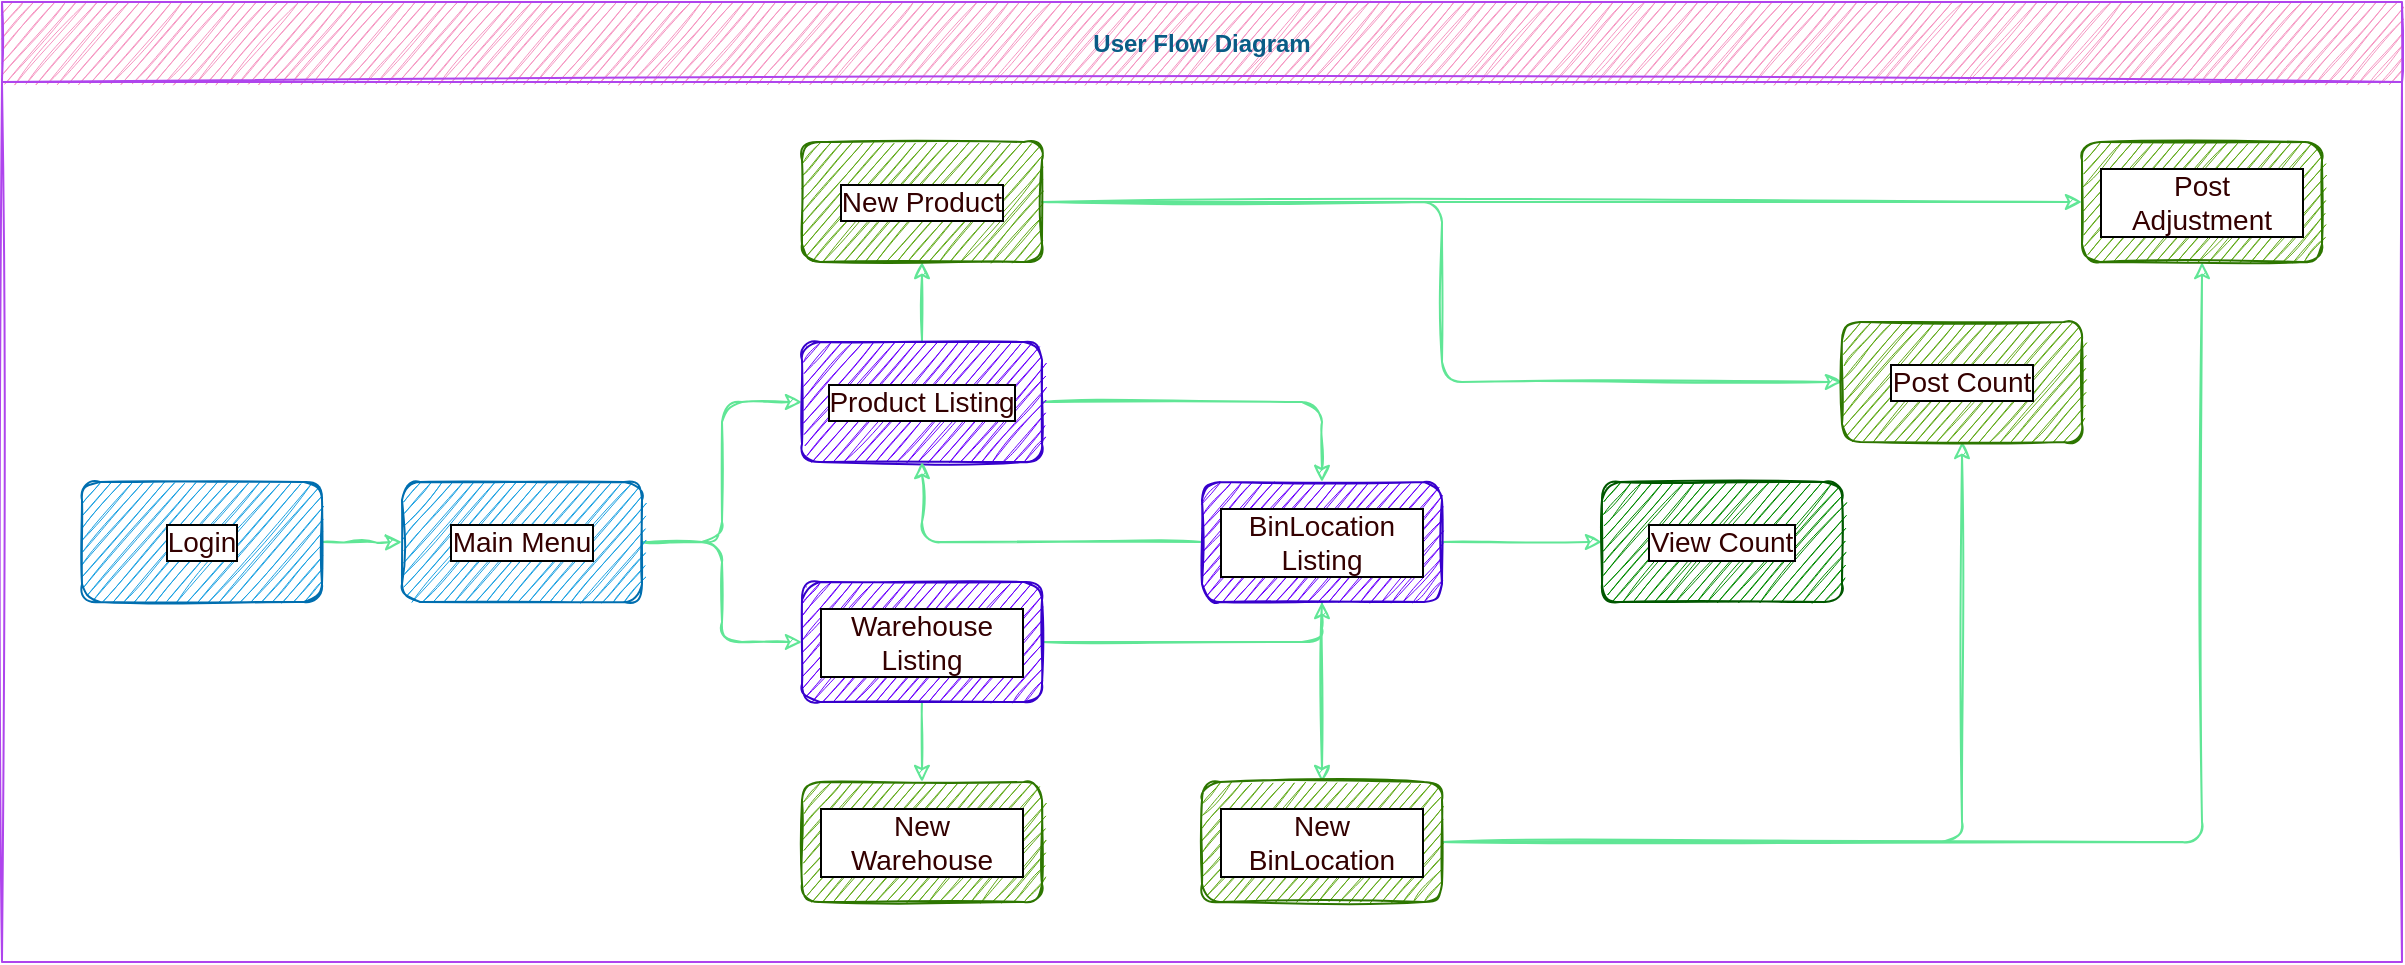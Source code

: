 <mxfile version="15.0.6" type="device"><diagram id="cJI2h9B5SeINjLRqeUjd" name="Page-1"><mxGraphModel dx="1621" dy="1117" grid="1" gridSize="10" guides="1" tooltips="1" connect="1" arrows="1" fold="1" page="1" pageScale="1" pageWidth="1100" pageHeight="850" math="0" shadow="0"><root><mxCell id="0"/><mxCell id="1" parent="0"/><mxCell id="eaoevE3ritJDPxMXFgx1-12" style="edgeStyle=orthogonalEdgeStyle;orthogonalLoop=1;jettySize=auto;html=1;entryX=0;entryY=0.5;entryDx=0;entryDy=0;sketch=1;strokeColor=#60E696;labelBackgroundColor=#FFFFFF;fontColor=#330000;fontSize=14;fontStyle=0;labelBorderColor=#000000;spacing=10;" edge="1" parent="1" source="eaoevE3ritJDPxMXFgx1-2" target="eaoevE3ritJDPxMXFgx1-3"><mxGeometry relative="1" as="geometry"/></mxCell><mxCell id="eaoevE3ritJDPxMXFgx1-13" style="edgeStyle=orthogonalEdgeStyle;orthogonalLoop=1;jettySize=auto;html=1;entryX=0;entryY=0.5;entryDx=0;entryDy=0;sketch=1;strokeColor=#60E696;labelBackgroundColor=#FFFFFF;fontColor=#330000;fontSize=14;fontStyle=0;labelBorderColor=#000000;spacing=10;" edge="1" parent="1" source="eaoevE3ritJDPxMXFgx1-2" target="eaoevE3ritJDPxMXFgx1-4"><mxGeometry relative="1" as="geometry"/></mxCell><mxCell id="eaoevE3ritJDPxMXFgx1-2" value="Main Menu" style="whiteSpace=wrap;html=1;sketch=1;rounded=1;fillColor=#1ba1e2;strokeColor=#006EAF;labelBackgroundColor=#FFFFFF;fontColor=#330000;fontSize=14;fontStyle=0;labelBorderColor=#000000;spacing=10;" vertex="1" parent="1"><mxGeometry x="240" y="400" width="120" height="60" as="geometry"/></mxCell><mxCell id="eaoevE3ritJDPxMXFgx1-15" style="edgeStyle=orthogonalEdgeStyle;orthogonalLoop=1;jettySize=auto;html=1;entryX=0.5;entryY=0;entryDx=0;entryDy=0;sketch=1;strokeColor=#60E696;labelBackgroundColor=#FFFFFF;fontColor=#330000;fontSize=14;fontStyle=0;labelBorderColor=#000000;spacing=10;" edge="1" parent="1" source="eaoevE3ritJDPxMXFgx1-3" target="eaoevE3ritJDPxMXFgx1-14"><mxGeometry relative="1" as="geometry"/></mxCell><mxCell id="eaoevE3ritJDPxMXFgx1-22" value="" style="edgeStyle=orthogonalEdgeStyle;orthogonalLoop=1;jettySize=auto;html=1;sketch=1;strokeColor=#60E696;labelBackgroundColor=#FFFFFF;fontColor=#330000;fontSize=14;fontStyle=0;labelBorderColor=#000000;spacing=10;" edge="1" parent="1" source="eaoevE3ritJDPxMXFgx1-3" target="eaoevE3ritJDPxMXFgx1-20"><mxGeometry relative="1" as="geometry"/></mxCell><mxCell id="eaoevE3ritJDPxMXFgx1-3" value="Product Listing" style="whiteSpace=wrap;html=1;sketch=1;rounded=1;fillColor=#6a00ff;strokeColor=#3700CC;fontStyle=0;labelBackgroundColor=#FFFFFF;fontColor=#330000;fontSize=14;labelBorderColor=#000000;spacing=10;" vertex="1" parent="1"><mxGeometry x="440" y="330" width="120" height="60" as="geometry"/></mxCell><mxCell id="eaoevE3ritJDPxMXFgx1-16" style="edgeStyle=orthogonalEdgeStyle;orthogonalLoop=1;jettySize=auto;html=1;entryX=0.5;entryY=1;entryDx=0;entryDy=0;sketch=1;strokeColor=#60E696;labelBackgroundColor=#FFFFFF;fontColor=#330000;fontSize=14;fontStyle=0;labelBorderColor=#000000;spacing=10;" edge="1" parent="1" source="eaoevE3ritJDPxMXFgx1-4" target="eaoevE3ritJDPxMXFgx1-14"><mxGeometry relative="1" as="geometry"/></mxCell><mxCell id="eaoevE3ritJDPxMXFgx1-23" value="" style="edgeStyle=orthogonalEdgeStyle;orthogonalLoop=1;jettySize=auto;html=1;sketch=1;strokeColor=#60E696;labelBackgroundColor=#FFFFFF;fontColor=#330000;fontSize=14;fontStyle=0;labelBorderColor=#000000;spacing=10;" edge="1" parent="1" source="eaoevE3ritJDPxMXFgx1-4" target="eaoevE3ritJDPxMXFgx1-19"><mxGeometry relative="1" as="geometry"/></mxCell><mxCell id="eaoevE3ritJDPxMXFgx1-4" value="Warehouse Listing&lt;br style=&quot;font-size: 14px;&quot;&gt;" style="whiteSpace=wrap;html=1;sketch=1;rounded=1;fillColor=#6a00ff;strokeColor=#3700CC;fontStyle=0;labelBackgroundColor=#FFFFFF;fontColor=#330000;fontSize=14;labelBorderColor=#000000;spacing=10;" vertex="1" parent="1"><mxGeometry x="440" y="450" width="120" height="60" as="geometry"/></mxCell><mxCell id="eaoevE3ritJDPxMXFgx1-11" style="edgeStyle=orthogonalEdgeStyle;orthogonalLoop=1;jettySize=auto;html=1;sketch=1;strokeColor=#60E696;labelBackgroundColor=#FFFFFF;fontColor=#330000;fontSize=14;fontStyle=0;labelBorderColor=#000000;spacing=10;" edge="1" parent="1" target="eaoevE3ritJDPxMXFgx1-2"><mxGeometry relative="1" as="geometry"><mxPoint x="200" y="430" as="sourcePoint"/></mxGeometry></mxCell><mxCell id="eaoevE3ritJDPxMXFgx1-21" style="edgeStyle=orthogonalEdgeStyle;orthogonalLoop=1;jettySize=auto;html=1;entryX=0.5;entryY=1;entryDx=0;entryDy=0;sketch=1;strokeColor=#60E696;labelBackgroundColor=#FFFFFF;fontColor=#330000;fontSize=14;fontStyle=0;labelBorderColor=#000000;spacing=10;" edge="1" parent="1" source="eaoevE3ritJDPxMXFgx1-14" target="eaoevE3ritJDPxMXFgx1-3"><mxGeometry relative="1" as="geometry"/></mxCell><mxCell id="eaoevE3ritJDPxMXFgx1-26" style="edgeStyle=orthogonalEdgeStyle;orthogonalLoop=1;jettySize=auto;html=1;entryX=0.5;entryY=0;entryDx=0;entryDy=0;sketch=1;strokeColor=#60E696;labelBackgroundColor=#FFFFFF;fontColor=#330000;fontSize=14;fontStyle=0;labelBorderColor=#000000;spacing=10;" edge="1" parent="1" source="eaoevE3ritJDPxMXFgx1-14" target="eaoevE3ritJDPxMXFgx1-24"><mxGeometry relative="1" as="geometry"/></mxCell><mxCell id="eaoevE3ritJDPxMXFgx1-35" value="" style="edgeStyle=orthogonalEdgeStyle;orthogonalLoop=1;jettySize=auto;html=1;sketch=1;strokeColor=#60E696;labelBackgroundColor=#FFFFFF;fontColor=#330000;fontSize=14;fontStyle=0;labelBorderColor=#000000;spacing=10;" edge="1" parent="1" source="eaoevE3ritJDPxMXFgx1-14" target="eaoevE3ritJDPxMXFgx1-17"><mxGeometry relative="1" as="geometry"/></mxCell><mxCell id="eaoevE3ritJDPxMXFgx1-14" value="BinLocation Listing&lt;br style=&quot;font-size: 14px;&quot;&gt;" style="whiteSpace=wrap;html=1;sketch=1;rounded=1;fillColor=#6a00ff;strokeColor=#3700CC;labelBackgroundColor=#FFFFFF;fontColor=#330000;fontSize=14;fontStyle=0;labelBorderColor=#000000;spacing=10;" vertex="1" parent="1"><mxGeometry x="640" y="400" width="120" height="60" as="geometry"/></mxCell><mxCell id="eaoevE3ritJDPxMXFgx1-17" value="View Count" style="whiteSpace=wrap;html=1;sketch=1;rounded=1;fillColor=#008a00;strokeColor=#005700;labelBackgroundColor=#FFFFFF;fontColor=#330000;fontSize=14;fontStyle=0;labelBorderColor=#000000;spacing=10;" vertex="1" parent="1"><mxGeometry x="840" y="400" width="120" height="60" as="geometry"/></mxCell><mxCell id="eaoevE3ritJDPxMXFgx1-19" value="New Warehouse" style="whiteSpace=wrap;html=1;sketch=1;rounded=1;fillColor=#60a917;strokeColor=#2D7600;labelBackgroundColor=#FFFFFF;fontColor=#330000;fontSize=14;fontStyle=0;labelBorderColor=#000000;spacing=10;" vertex="1" parent="1"><mxGeometry x="440" y="550" width="120" height="60" as="geometry"/></mxCell><mxCell id="eaoevE3ritJDPxMXFgx1-29" style="edgeStyle=orthogonalEdgeStyle;orthogonalLoop=1;jettySize=auto;html=1;entryX=0;entryY=0.5;entryDx=0;entryDy=0;sketch=1;strokeColor=#60E696;labelBackgroundColor=#FFFFFF;fontColor=#330000;fontSize=14;fontStyle=0;labelBorderColor=#000000;spacing=10;" edge="1" parent="1" source="eaoevE3ritJDPxMXFgx1-20" target="eaoevE3ritJDPxMXFgx1-27"><mxGeometry relative="1" as="geometry"/></mxCell><mxCell id="eaoevE3ritJDPxMXFgx1-30" style="edgeStyle=orthogonalEdgeStyle;orthogonalLoop=1;jettySize=auto;html=1;entryX=0;entryY=0.5;entryDx=0;entryDy=0;sketch=1;strokeColor=#60E696;labelBackgroundColor=#FFFFFF;fontColor=#330000;fontSize=14;fontStyle=0;labelBorderColor=#000000;spacing=10;" edge="1" parent="1" source="eaoevE3ritJDPxMXFgx1-20" target="eaoevE3ritJDPxMXFgx1-28"><mxGeometry relative="1" as="geometry"/></mxCell><mxCell id="eaoevE3ritJDPxMXFgx1-20" value="New Product" style="whiteSpace=wrap;html=1;sketch=1;rounded=1;fillColor=#60a917;strokeColor=#2D7600;labelBackgroundColor=#FFFFFF;fontColor=#330000;fontSize=14;fontStyle=0;labelBorderColor=#000000;spacing=10;" vertex="1" parent="1"><mxGeometry x="440" y="230" width="120" height="60" as="geometry"/></mxCell><mxCell id="eaoevE3ritJDPxMXFgx1-31" style="edgeStyle=orthogonalEdgeStyle;orthogonalLoop=1;jettySize=auto;html=1;entryX=0.5;entryY=1;entryDx=0;entryDy=0;sketch=1;strokeColor=#60E696;labelBackgroundColor=#FFFFFF;fontColor=#330000;fontSize=14;fontStyle=0;labelBorderColor=#000000;spacing=10;" edge="1" parent="1" source="eaoevE3ritJDPxMXFgx1-24" target="eaoevE3ritJDPxMXFgx1-28"><mxGeometry relative="1" as="geometry"/></mxCell><mxCell id="eaoevE3ritJDPxMXFgx1-32" style="edgeStyle=orthogonalEdgeStyle;orthogonalLoop=1;jettySize=auto;html=1;entryX=0.5;entryY=1;entryDx=0;entryDy=0;sketch=1;strokeColor=#60E696;labelBackgroundColor=#FFFFFF;fontColor=#330000;fontSize=14;fontStyle=0;labelBorderColor=#000000;spacing=10;" edge="1" parent="1" source="eaoevE3ritJDPxMXFgx1-24" target="eaoevE3ritJDPxMXFgx1-27"><mxGeometry relative="1" as="geometry"/></mxCell><mxCell id="eaoevE3ritJDPxMXFgx1-24" value="New BinLocation" style="whiteSpace=wrap;html=1;sketch=1;rounded=1;fillColor=#60a917;strokeColor=#2D7600;labelBackgroundColor=#FFFFFF;fontColor=#330000;fontSize=14;fontStyle=0;labelBorderColor=#000000;spacing=10;" vertex="1" parent="1"><mxGeometry x="640" y="550" width="120" height="60" as="geometry"/></mxCell><mxCell id="eaoevE3ritJDPxMXFgx1-27" value="Post Adjustment" style="whiteSpace=wrap;html=1;sketch=1;rounded=1;fillColor=#60a917;strokeColor=#2D7600;labelBackgroundColor=#FFFFFF;fontColor=#330000;fontSize=14;fontStyle=0;labelBorderColor=#000000;spacing=10;" vertex="1" parent="1"><mxGeometry x="1080" y="230" width="120" height="60" as="geometry"/></mxCell><mxCell id="eaoevE3ritJDPxMXFgx1-28" value="Post Count" style="whiteSpace=wrap;html=1;sketch=1;rounded=1;fillColor=#60a917;strokeColor=#2D7600;labelBackgroundColor=#FFFFFF;fontColor=#330000;fontSize=14;fontStyle=0;labelBorderColor=#000000;spacing=10;" vertex="1" parent="1"><mxGeometry x="960" y="320" width="120" height="60" as="geometry"/></mxCell><mxCell id="eaoevE3ritJDPxMXFgx1-36" value="User Flow Diagram" style="swimlane;rounded=0;sketch=1;fontColor=#095C86;strokeColor=#AF45ED;fillColor=#F694C1;startSize=40;" vertex="1" parent="1"><mxGeometry x="40" y="160" width="1200" height="480" as="geometry"/></mxCell><mxCell id="eaoevE3ritJDPxMXFgx1-10" value="Login" style="whiteSpace=wrap;html=1;sketch=1;rounded=1;fillColor=#1ba1e2;strokeColor=#006EAF;labelBackgroundColor=#FFFFFF;fontColor=#330000;fontSize=14;fontStyle=0;labelBorderColor=#000000;spacing=10;" vertex="1" parent="eaoevE3ritJDPxMXFgx1-36"><mxGeometry x="40" y="240" width="120" height="60" as="geometry"/></mxCell></root></mxGraphModel></diagram></mxfile>